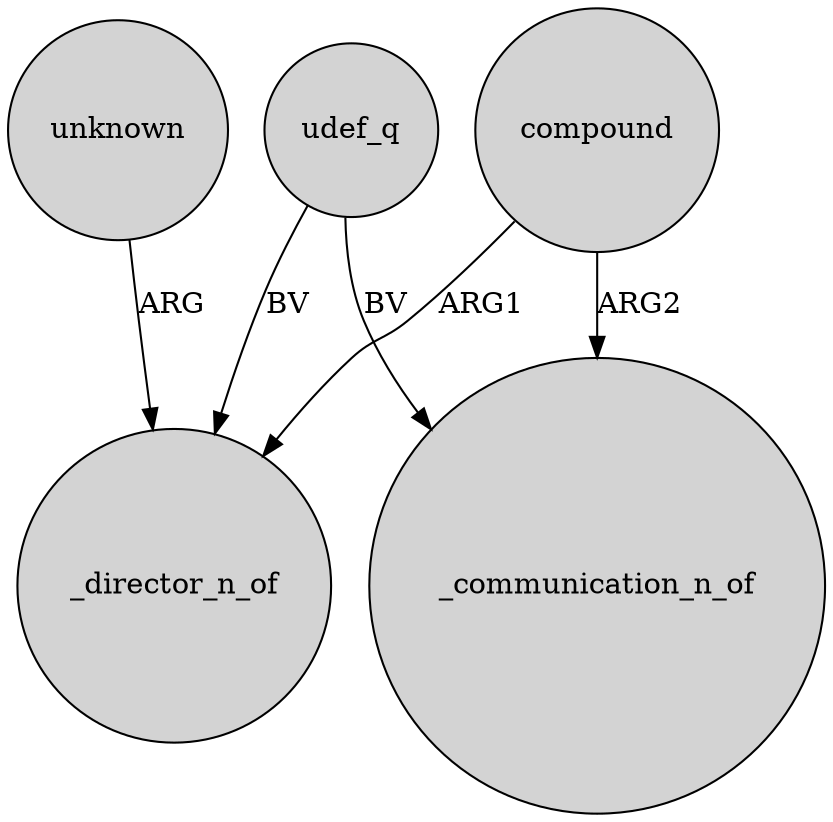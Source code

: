digraph {
	node [shape=circle style=filled]
	compound -> _communication_n_of [label=ARG2]
	compound -> _director_n_of [label=ARG1]
	udef_q -> _communication_n_of [label=BV]
	udef_q -> _director_n_of [label=BV]
	unknown -> _director_n_of [label=ARG]
}
